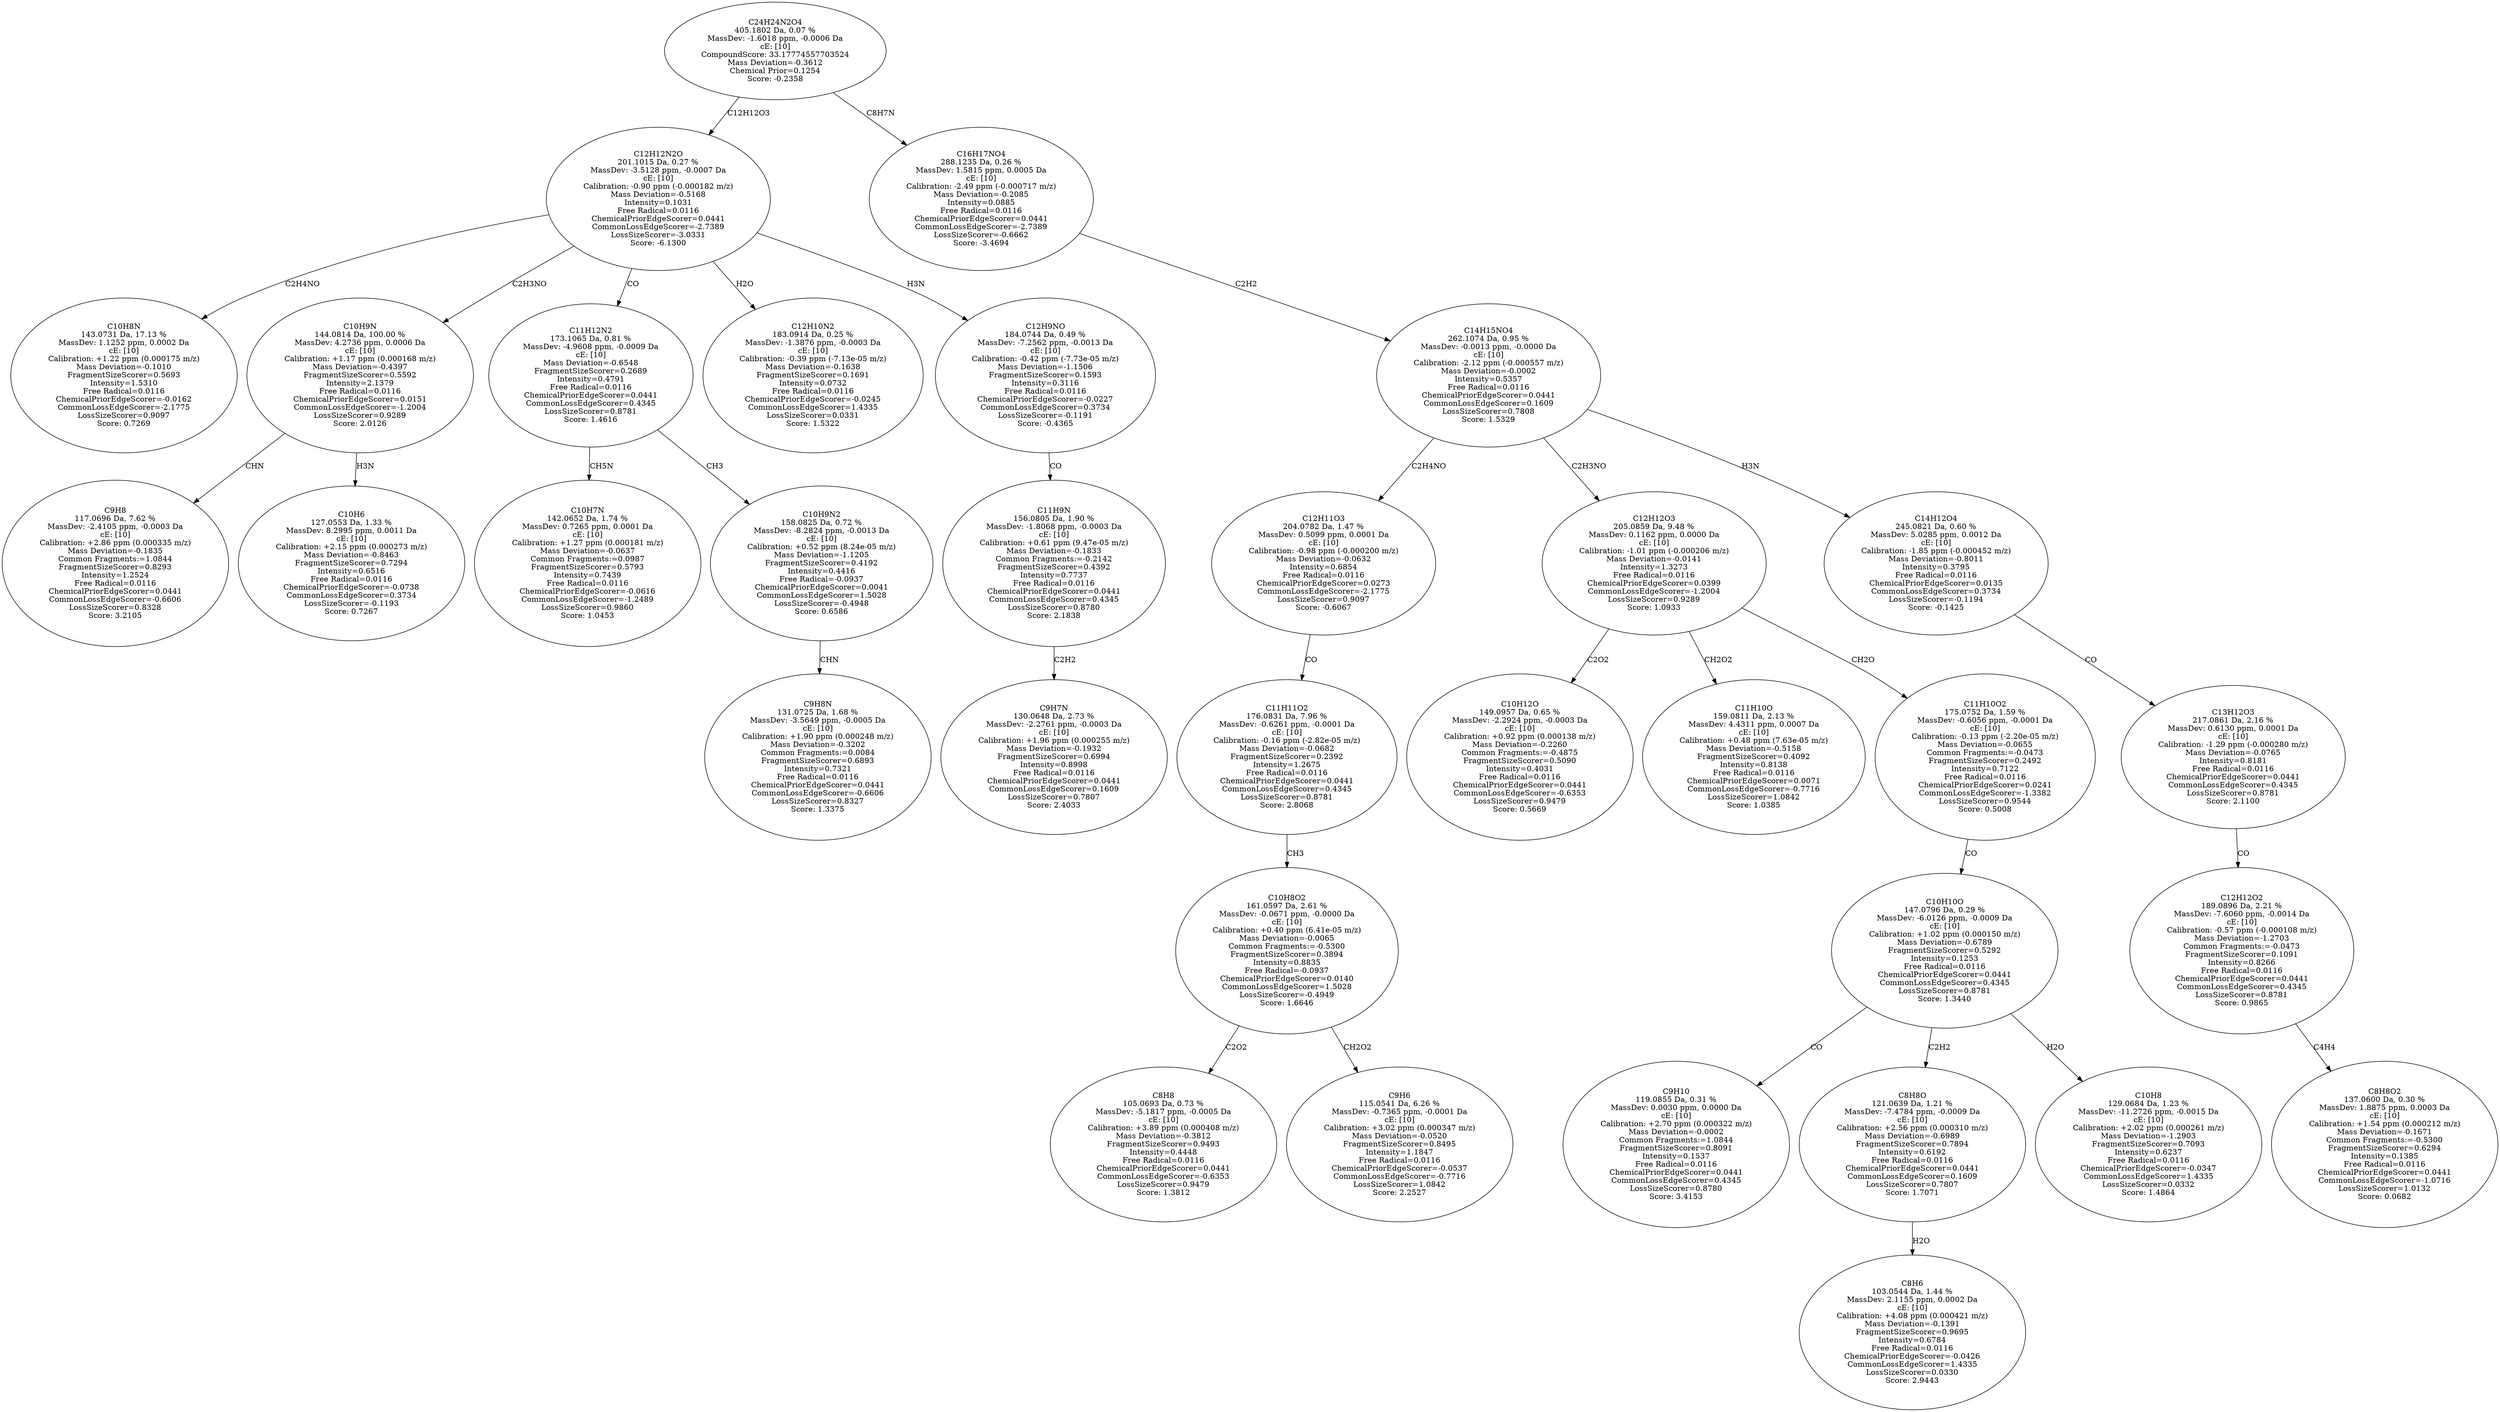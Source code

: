 strict digraph {
v1 [label="C10H8N\n143.0731 Da, 17.13 %\nMassDev: 1.1252 ppm, 0.0002 Da\ncE: [10]\nCalibration: +1.22 ppm (0.000175 m/z)\nMass Deviation=-0.1010\nFragmentSizeScorer=0.5693\nIntensity=1.5310\nFree Radical=0.0116\nChemicalPriorEdgeScorer=-0.0162\nCommonLossEdgeScorer=-2.1775\nLossSizeScorer=0.9097\nScore: 0.7269"];
v2 [label="C9H8\n117.0696 Da, 7.62 %\nMassDev: -2.4105 ppm, -0.0003 Da\ncE: [10]\nCalibration: +2.86 ppm (0.000335 m/z)\nMass Deviation=-0.1835\nCommon Fragments:=1.0844\nFragmentSizeScorer=0.8293\nIntensity=1.2524\nFree Radical=0.0116\nChemicalPriorEdgeScorer=0.0441\nCommonLossEdgeScorer=-0.6606\nLossSizeScorer=0.8328\nScore: 3.2105"];
v3 [label="C10H6\n127.0553 Da, 1.33 %\nMassDev: 8.2995 ppm, 0.0011 Da\ncE: [10]\nCalibration: +2.15 ppm (0.000273 m/z)\nMass Deviation=-0.8463\nFragmentSizeScorer=0.7294\nIntensity=0.6516\nFree Radical=0.0116\nChemicalPriorEdgeScorer=-0.0738\nCommonLossEdgeScorer=0.3734\nLossSizeScorer=-0.1193\nScore: 0.7267"];
v4 [label="C10H9N\n144.0814 Da, 100.00 %\nMassDev: 4.2736 ppm, 0.0006 Da\ncE: [10]\nCalibration: +1.17 ppm (0.000168 m/z)\nMass Deviation=-0.4397\nFragmentSizeScorer=0.5592\nIntensity=2.1379\nFree Radical=0.0116\nChemicalPriorEdgeScorer=0.0151\nCommonLossEdgeScorer=-1.2004\nLossSizeScorer=0.9289\nScore: 2.0126"];
v5 [label="C10H7N\n142.0652 Da, 1.74 %\nMassDev: 0.7265 ppm, 0.0001 Da\ncE: [10]\nCalibration: +1.27 ppm (0.000181 m/z)\nMass Deviation=-0.0637\nCommon Fragments:=0.0987\nFragmentSizeScorer=0.5793\nIntensity=0.7439\nFree Radical=0.0116\nChemicalPriorEdgeScorer=-0.0616\nCommonLossEdgeScorer=-1.2489\nLossSizeScorer=0.9860\nScore: 1.0453"];
v6 [label="C9H8N\n131.0725 Da, 1.68 %\nMassDev: -3.5649 ppm, -0.0005 Da\ncE: [10]\nCalibration: +1.90 ppm (0.000248 m/z)\nMass Deviation=-0.3202\nCommon Fragments:=0.0084\nFragmentSizeScorer=0.6893\nIntensity=0.7321\nFree Radical=0.0116\nChemicalPriorEdgeScorer=0.0441\nCommonLossEdgeScorer=-0.6606\nLossSizeScorer=0.8327\nScore: 1.3375"];
v7 [label="C10H9N2\n158.0825 Da, 0.72 %\nMassDev: -8.2824 ppm, -0.0013 Da\ncE: [10]\nCalibration: +0.52 ppm (8.24e-05 m/z)\nMass Deviation=-1.1205\nFragmentSizeScorer=0.4192\nIntensity=0.4416\nFree Radical=-0.0937\nChemicalPriorEdgeScorer=0.0041\nCommonLossEdgeScorer=1.5028\nLossSizeScorer=-0.4948\nScore: 0.6586"];
v8 [label="C11H12N2\n173.1065 Da, 0.81 %\nMassDev: -4.9608 ppm, -0.0009 Da\ncE: [10]\nMass Deviation=-0.6548\nFragmentSizeScorer=0.2689\nIntensity=0.4791\nFree Radical=0.0116\nChemicalPriorEdgeScorer=0.0441\nCommonLossEdgeScorer=0.4345\nLossSizeScorer=0.8781\nScore: 1.4616"];
v9 [label="C12H10N2\n183.0914 Da, 0.25 %\nMassDev: -1.3876 ppm, -0.0003 Da\ncE: [10]\nCalibration: -0.39 ppm (-7.13e-05 m/z)\nMass Deviation=-0.1638\nFragmentSizeScorer=0.1691\nIntensity=0.0732\nFree Radical=0.0116\nChemicalPriorEdgeScorer=-0.0245\nCommonLossEdgeScorer=1.4335\nLossSizeScorer=0.0331\nScore: 1.5322"];
v10 [label="C9H7N\n130.0648 Da, 2.73 %\nMassDev: -2.2761 ppm, -0.0003 Da\ncE: [10]\nCalibration: +1.96 ppm (0.000255 m/z)\nMass Deviation=-0.1932\nFragmentSizeScorer=0.6994\nIntensity=0.8998\nFree Radical=0.0116\nChemicalPriorEdgeScorer=0.0441\nCommonLossEdgeScorer=0.1609\nLossSizeScorer=0.7807\nScore: 2.4033"];
v11 [label="C11H9N\n156.0805 Da, 1.90 %\nMassDev: -1.8068 ppm, -0.0003 Da\ncE: [10]\nCalibration: +0.61 ppm (9.47e-05 m/z)\nMass Deviation=-0.1833\nCommon Fragments:=-0.2142\nFragmentSizeScorer=0.4392\nIntensity=0.7737\nFree Radical=0.0116\nChemicalPriorEdgeScorer=0.0441\nCommonLossEdgeScorer=0.4345\nLossSizeScorer=0.8780\nScore: 2.1838"];
v12 [label="C12H9NO\n184.0744 Da, 0.49 %\nMassDev: -7.2562 ppm, -0.0013 Da\ncE: [10]\nCalibration: -0.42 ppm (-7.73e-05 m/z)\nMass Deviation=-1.1506\nFragmentSizeScorer=0.1593\nIntensity=0.3116\nFree Radical=0.0116\nChemicalPriorEdgeScorer=-0.0227\nCommonLossEdgeScorer=0.3734\nLossSizeScorer=-0.1191\nScore: -0.4365"];
v13 [label="C12H12N2O\n201.1015 Da, 0.27 %\nMassDev: -3.5128 ppm, -0.0007 Da\ncE: [10]\nCalibration: -0.90 ppm (-0.000182 m/z)\nMass Deviation=-0.5168\nIntensity=0.1031\nFree Radical=0.0116\nChemicalPriorEdgeScorer=0.0441\nCommonLossEdgeScorer=-2.7389\nLossSizeScorer=-3.0331\nScore: -6.1300"];
v14 [label="C8H8\n105.0693 Da, 0.73 %\nMassDev: -5.1817 ppm, -0.0005 Da\ncE: [10]\nCalibration: +3.89 ppm (0.000408 m/z)\nMass Deviation=-0.3812\nFragmentSizeScorer=0.9493\nIntensity=0.4448\nFree Radical=0.0116\nChemicalPriorEdgeScorer=0.0441\nCommonLossEdgeScorer=-0.6353\nLossSizeScorer=0.9479\nScore: 1.3812"];
v15 [label="C9H6\n115.0541 Da, 6.26 %\nMassDev: -0.7365 ppm, -0.0001 Da\ncE: [10]\nCalibration: +3.02 ppm (0.000347 m/z)\nMass Deviation=-0.0520\nFragmentSizeScorer=0.8495\nIntensity=1.1847\nFree Radical=0.0116\nChemicalPriorEdgeScorer=-0.0537\nCommonLossEdgeScorer=-0.7716\nLossSizeScorer=1.0842\nScore: 2.2527"];
v16 [label="C10H8O2\n161.0597 Da, 2.61 %\nMassDev: -0.0671 ppm, -0.0000 Da\ncE: [10]\nCalibration: +0.40 ppm (6.41e-05 m/z)\nMass Deviation=-0.0065\nCommon Fragments:=-0.5300\nFragmentSizeScorer=0.3894\nIntensity=0.8835\nFree Radical=-0.0937\nChemicalPriorEdgeScorer=0.0140\nCommonLossEdgeScorer=1.5028\nLossSizeScorer=-0.4949\nScore: 1.6646"];
v17 [label="C11H11O2\n176.0831 Da, 7.96 %\nMassDev: -0.6261 ppm, -0.0001 Da\ncE: [10]\nCalibration: -0.16 ppm (-2.82e-05 m/z)\nMass Deviation=-0.0682\nFragmentSizeScorer=0.2392\nIntensity=1.2675\nFree Radical=0.0116\nChemicalPriorEdgeScorer=0.0441\nCommonLossEdgeScorer=0.4345\nLossSizeScorer=0.8781\nScore: 2.8068"];
v18 [label="C12H11O3\n204.0782 Da, 1.47 %\nMassDev: 0.5099 ppm, 0.0001 Da\ncE: [10]\nCalibration: -0.98 ppm (-0.000200 m/z)\nMass Deviation=-0.0632\nIntensity=0.6854\nFree Radical=0.0116\nChemicalPriorEdgeScorer=0.0273\nCommonLossEdgeScorer=-2.1775\nLossSizeScorer=0.9097\nScore: -0.6067"];
v19 [label="C10H12O\n149.0957 Da, 0.65 %\nMassDev: -2.2924 ppm, -0.0003 Da\ncE: [10]\nCalibration: +0.92 ppm (0.000138 m/z)\nMass Deviation=-0.2260\nCommon Fragments:=-0.4875\nFragmentSizeScorer=0.5090\nIntensity=0.4031\nFree Radical=0.0116\nChemicalPriorEdgeScorer=0.0441\nCommonLossEdgeScorer=-0.6353\nLossSizeScorer=0.9479\nScore: 0.5669"];
v20 [label="C11H10O\n159.0811 Da, 2.13 %\nMassDev: 4.4311 ppm, 0.0007 Da\ncE: [10]\nCalibration: +0.48 ppm (7.63e-05 m/z)\nMass Deviation=-0.5158\nFragmentSizeScorer=0.4092\nIntensity=0.8138\nFree Radical=0.0116\nChemicalPriorEdgeScorer=0.0071\nCommonLossEdgeScorer=-0.7716\nLossSizeScorer=1.0842\nScore: 1.0385"];
v21 [label="C9H10\n119.0855 Da, 0.31 %\nMassDev: 0.0030 ppm, 0.0000 Da\ncE: [10]\nCalibration: +2.70 ppm (0.000322 m/z)\nMass Deviation=-0.0002\nCommon Fragments:=1.0844\nFragmentSizeScorer=0.8091\nIntensity=0.1537\nFree Radical=0.0116\nChemicalPriorEdgeScorer=0.0441\nCommonLossEdgeScorer=0.4345\nLossSizeScorer=0.8780\nScore: 3.4153"];
v22 [label="C8H6\n103.0544 Da, 1.44 %\nMassDev: 2.1155 ppm, 0.0002 Da\ncE: [10]\nCalibration: +4.08 ppm (0.000421 m/z)\nMass Deviation=-0.1391\nFragmentSizeScorer=0.9695\nIntensity=0.6784\nFree Radical=0.0116\nChemicalPriorEdgeScorer=-0.0426\nCommonLossEdgeScorer=1.4335\nLossSizeScorer=0.0330\nScore: 2.9443"];
v23 [label="C8H8O\n121.0639 Da, 1.21 %\nMassDev: -7.4784 ppm, -0.0009 Da\ncE: [10]\nCalibration: +2.56 ppm (0.000310 m/z)\nMass Deviation=-0.6989\nFragmentSizeScorer=0.7894\nIntensity=0.6192\nFree Radical=0.0116\nChemicalPriorEdgeScorer=0.0441\nCommonLossEdgeScorer=0.1609\nLossSizeScorer=0.7807\nScore: 1.7071"];
v24 [label="C10H8\n129.0684 Da, 1.23 %\nMassDev: -11.2726 ppm, -0.0015 Da\ncE: [10]\nCalibration: +2.02 ppm (0.000261 m/z)\nMass Deviation=-1.2903\nFragmentSizeScorer=0.7093\nIntensity=0.6237\nFree Radical=0.0116\nChemicalPriorEdgeScorer=-0.0347\nCommonLossEdgeScorer=1.4335\nLossSizeScorer=0.0332\nScore: 1.4864"];
v25 [label="C10H10O\n147.0796 Da, 0.29 %\nMassDev: -6.0126 ppm, -0.0009 Da\ncE: [10]\nCalibration: +1.02 ppm (0.000150 m/z)\nMass Deviation=-0.6789\nFragmentSizeScorer=0.5292\nIntensity=0.1253\nFree Radical=0.0116\nChemicalPriorEdgeScorer=0.0441\nCommonLossEdgeScorer=0.4345\nLossSizeScorer=0.8781\nScore: 1.3440"];
v26 [label="C11H10O2\n175.0752 Da, 1.59 %\nMassDev: -0.6056 ppm, -0.0001 Da\ncE: [10]\nCalibration: -0.13 ppm (-2.20e-05 m/z)\nMass Deviation=-0.0655\nCommon Fragments:=-0.0473\nFragmentSizeScorer=0.2492\nIntensity=0.7122\nFree Radical=0.0116\nChemicalPriorEdgeScorer=0.0241\nCommonLossEdgeScorer=-1.3382\nLossSizeScorer=0.9544\nScore: 0.5008"];
v27 [label="C12H12O3\n205.0859 Da, 9.48 %\nMassDev: 0.1162 ppm, 0.0000 Da\ncE: [10]\nCalibration: -1.01 ppm (-0.000206 m/z)\nMass Deviation=-0.0141\nIntensity=1.3273\nFree Radical=0.0116\nChemicalPriorEdgeScorer=0.0399\nCommonLossEdgeScorer=-1.2004\nLossSizeScorer=0.9289\nScore: 1.0933"];
v28 [label="C8H8O2\n137.0600 Da, 0.30 %\nMassDev: 1.8875 ppm, 0.0003 Da\ncE: [10]\nCalibration: +1.54 ppm (0.000212 m/z)\nMass Deviation=-0.1671\nCommon Fragments:=-0.5300\nFragmentSizeScorer=0.6294\nIntensity=0.1385\nFree Radical=0.0116\nChemicalPriorEdgeScorer=0.0441\nCommonLossEdgeScorer=-1.0716\nLossSizeScorer=1.0132\nScore: 0.0682"];
v29 [label="C12H12O2\n189.0896 Da, 2.21 %\nMassDev: -7.6060 ppm, -0.0014 Da\ncE: [10]\nCalibration: -0.57 ppm (-0.000108 m/z)\nMass Deviation=-1.2703\nCommon Fragments:=-0.0473\nFragmentSizeScorer=0.1091\nIntensity=0.8266\nFree Radical=0.0116\nChemicalPriorEdgeScorer=0.0441\nCommonLossEdgeScorer=0.4345\nLossSizeScorer=0.8781\nScore: 0.9865"];
v30 [label="C13H12O3\n217.0861 Da, 2.16 %\nMassDev: 0.6130 ppm, 0.0001 Da\ncE: [10]\nCalibration: -1.29 ppm (-0.000280 m/z)\nMass Deviation=-0.0765\nIntensity=0.8181\nFree Radical=0.0116\nChemicalPriorEdgeScorer=0.0441\nCommonLossEdgeScorer=0.4345\nLossSizeScorer=0.8781\nScore: 2.1100"];
v31 [label="C14H12O4\n245.0821 Da, 0.60 %\nMassDev: 5.0285 ppm, 0.0012 Da\ncE: [10]\nCalibration: -1.85 ppm (-0.000452 m/z)\nMass Deviation=-0.8011\nIntensity=0.3795\nFree Radical=0.0116\nChemicalPriorEdgeScorer=0.0135\nCommonLossEdgeScorer=0.3734\nLossSizeScorer=-0.1194\nScore: -0.1425"];
v32 [label="C14H15NO4\n262.1074 Da, 0.95 %\nMassDev: -0.0013 ppm, -0.0000 Da\ncE: [10]\nCalibration: -2.12 ppm (-0.000557 m/z)\nMass Deviation=-0.0002\nIntensity=0.5357\nFree Radical=0.0116\nChemicalPriorEdgeScorer=0.0441\nCommonLossEdgeScorer=0.1609\nLossSizeScorer=0.7808\nScore: 1.5329"];
v33 [label="C16H17NO4\n288.1235 Da, 0.26 %\nMassDev: 1.5815 ppm, 0.0005 Da\ncE: [10]\nCalibration: -2.49 ppm (-0.000717 m/z)\nMass Deviation=-0.2085\nIntensity=0.0885\nFree Radical=0.0116\nChemicalPriorEdgeScorer=0.0441\nCommonLossEdgeScorer=-2.7389\nLossSizeScorer=-0.6662\nScore: -3.4694"];
v34 [label="C24H24N2O4\n405.1802 Da, 0.07 %\nMassDev: -1.6018 ppm, -0.0006 Da\ncE: [10]\nCompoundScore: 33.17774557703524\nMass Deviation=-0.3612\nChemical Prior=0.1254\nScore: -0.2358"];
v13 -> v1 [label="C2H4NO"];
v4 -> v2 [label="CHN"];
v4 -> v3 [label="H3N"];
v13 -> v4 [label="C2H3NO"];
v8 -> v5 [label="CH5N"];
v7 -> v6 [label="CHN"];
v8 -> v7 [label="CH3"];
v13 -> v8 [label="CO"];
v13 -> v9 [label="H2O"];
v11 -> v10 [label="C2H2"];
v12 -> v11 [label="CO"];
v13 -> v12 [label="H3N"];
v34 -> v13 [label="C12H12O3"];
v16 -> v14 [label="C2O2"];
v16 -> v15 [label="CH2O2"];
v17 -> v16 [label="CH3"];
v18 -> v17 [label="CO"];
v32 -> v18 [label="C2H4NO"];
v27 -> v19 [label="C2O2"];
v27 -> v20 [label="CH2O2"];
v25 -> v21 [label="CO"];
v23 -> v22 [label="H2O"];
v25 -> v23 [label="C2H2"];
v25 -> v24 [label="H2O"];
v26 -> v25 [label="CO"];
v27 -> v26 [label="CH2O"];
v32 -> v27 [label="C2H3NO"];
v29 -> v28 [label="C4H4"];
v30 -> v29 [label="CO"];
v31 -> v30 [label="CO"];
v32 -> v31 [label="H3N"];
v33 -> v32 [label="C2H2"];
v34 -> v33 [label="C8H7N"];
}